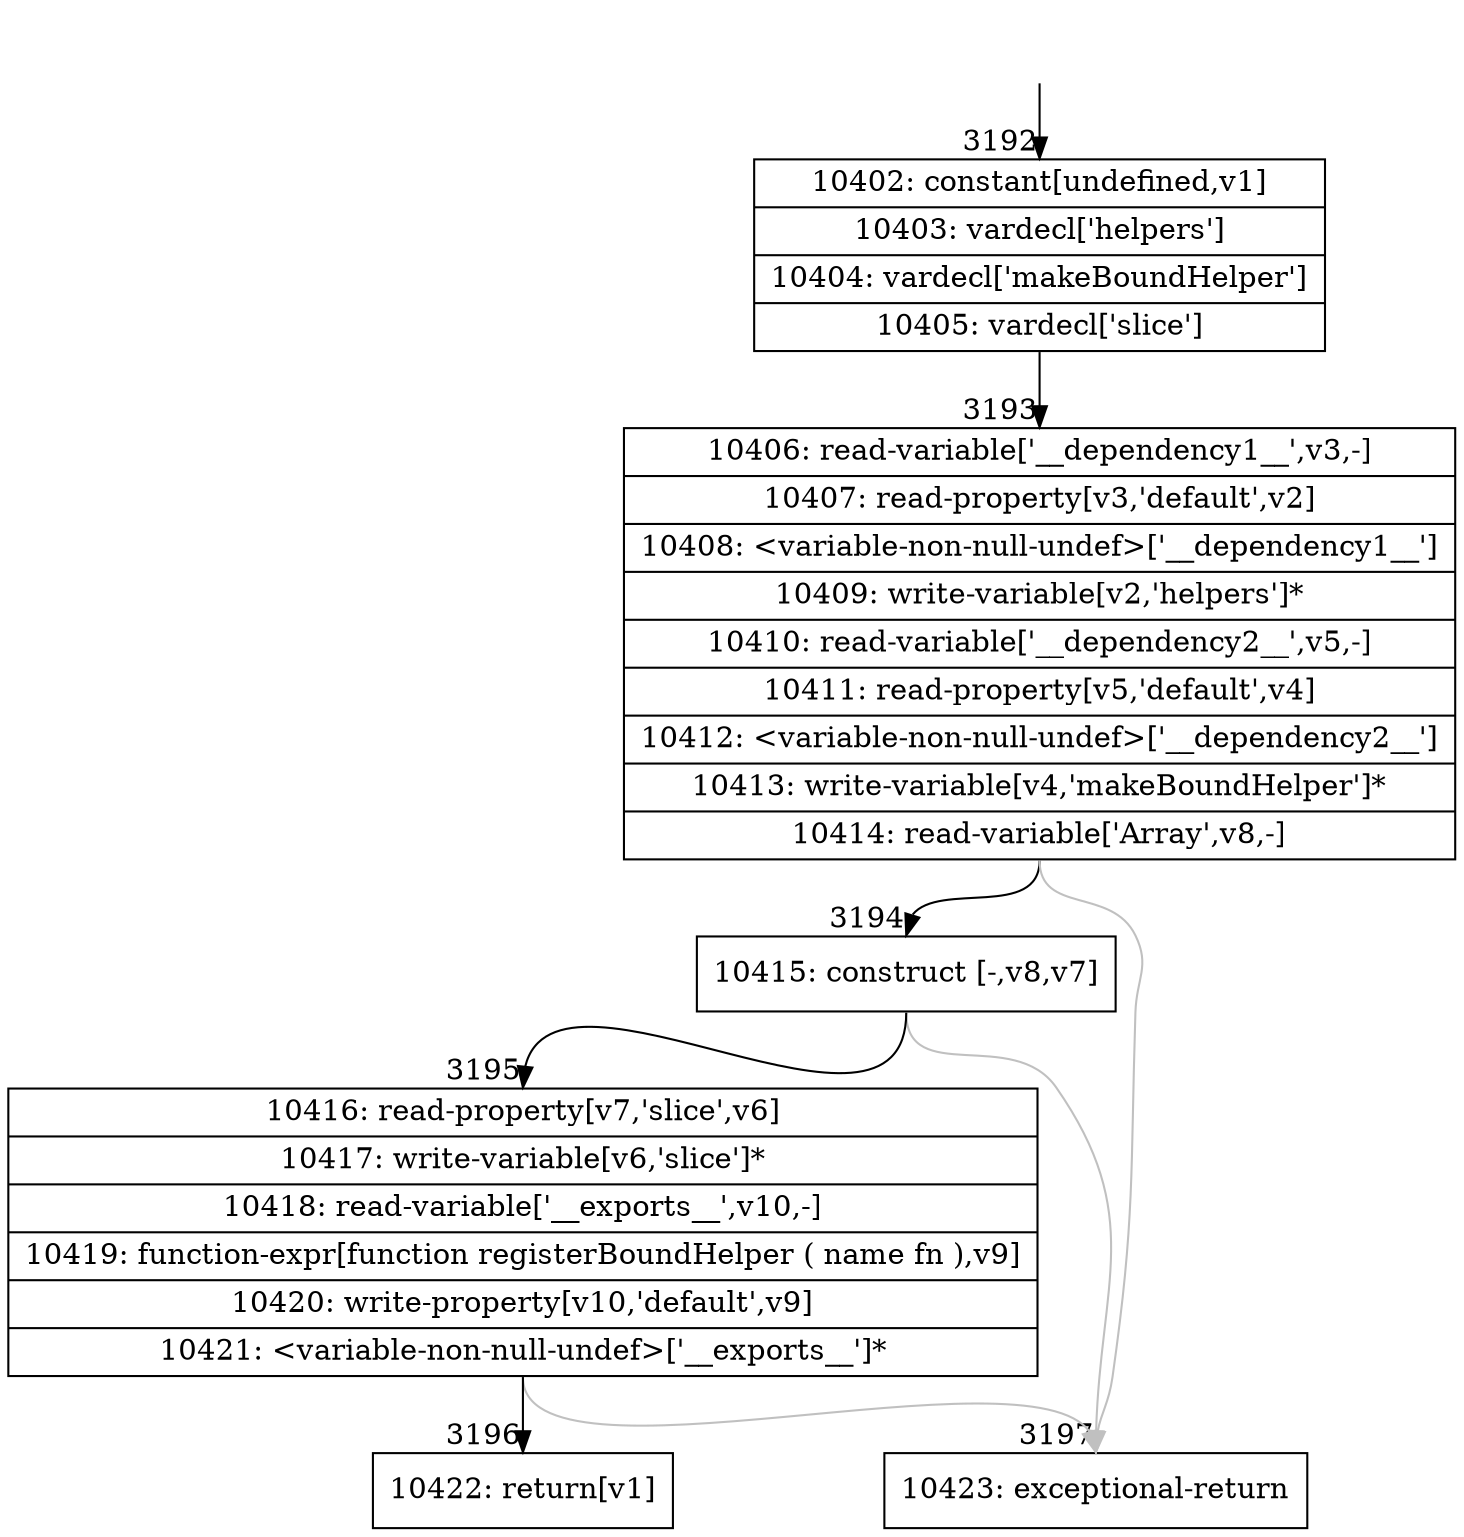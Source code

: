 digraph {
rankdir="TD"
BB_entry254[shape=none,label=""];
BB_entry254 -> BB3192 [tailport=s, headport=n, headlabel="    3192"]
BB3192 [shape=record label="{10402: constant[undefined,v1]|10403: vardecl['helpers']|10404: vardecl['makeBoundHelper']|10405: vardecl['slice']}" ] 
BB3192 -> BB3193 [tailport=s, headport=n, headlabel="      3193"]
BB3193 [shape=record label="{10406: read-variable['__dependency1__',v3,-]|10407: read-property[v3,'default',v2]|10408: \<variable-non-null-undef\>['__dependency1__']|10409: write-variable[v2,'helpers']*|10410: read-variable['__dependency2__',v5,-]|10411: read-property[v5,'default',v4]|10412: \<variable-non-null-undef\>['__dependency2__']|10413: write-variable[v4,'makeBoundHelper']*|10414: read-variable['Array',v8,-]}" ] 
BB3193 -> BB3194 [tailport=s, headport=n, headlabel="      3194"]
BB3193 -> BB3197 [tailport=s, headport=n, color=gray, headlabel="      3197"]
BB3194 [shape=record label="{10415: construct [-,v8,v7]}" ] 
BB3194 -> BB3195 [tailport=s, headport=n, headlabel="      3195"]
BB3194 -> BB3197 [tailport=s, headport=n, color=gray]
BB3195 [shape=record label="{10416: read-property[v7,'slice',v6]|10417: write-variable[v6,'slice']*|10418: read-variable['__exports__',v10,-]|10419: function-expr[function registerBoundHelper ( name fn ),v9]|10420: write-property[v10,'default',v9]|10421: \<variable-non-null-undef\>['__exports__']*}" ] 
BB3195 -> BB3196 [tailport=s, headport=n, headlabel="      3196"]
BB3195 -> BB3197 [tailport=s, headport=n, color=gray]
BB3196 [shape=record label="{10422: return[v1]}" ] 
BB3197 [shape=record label="{10423: exceptional-return}" ] 
//#$~ 5338
}
